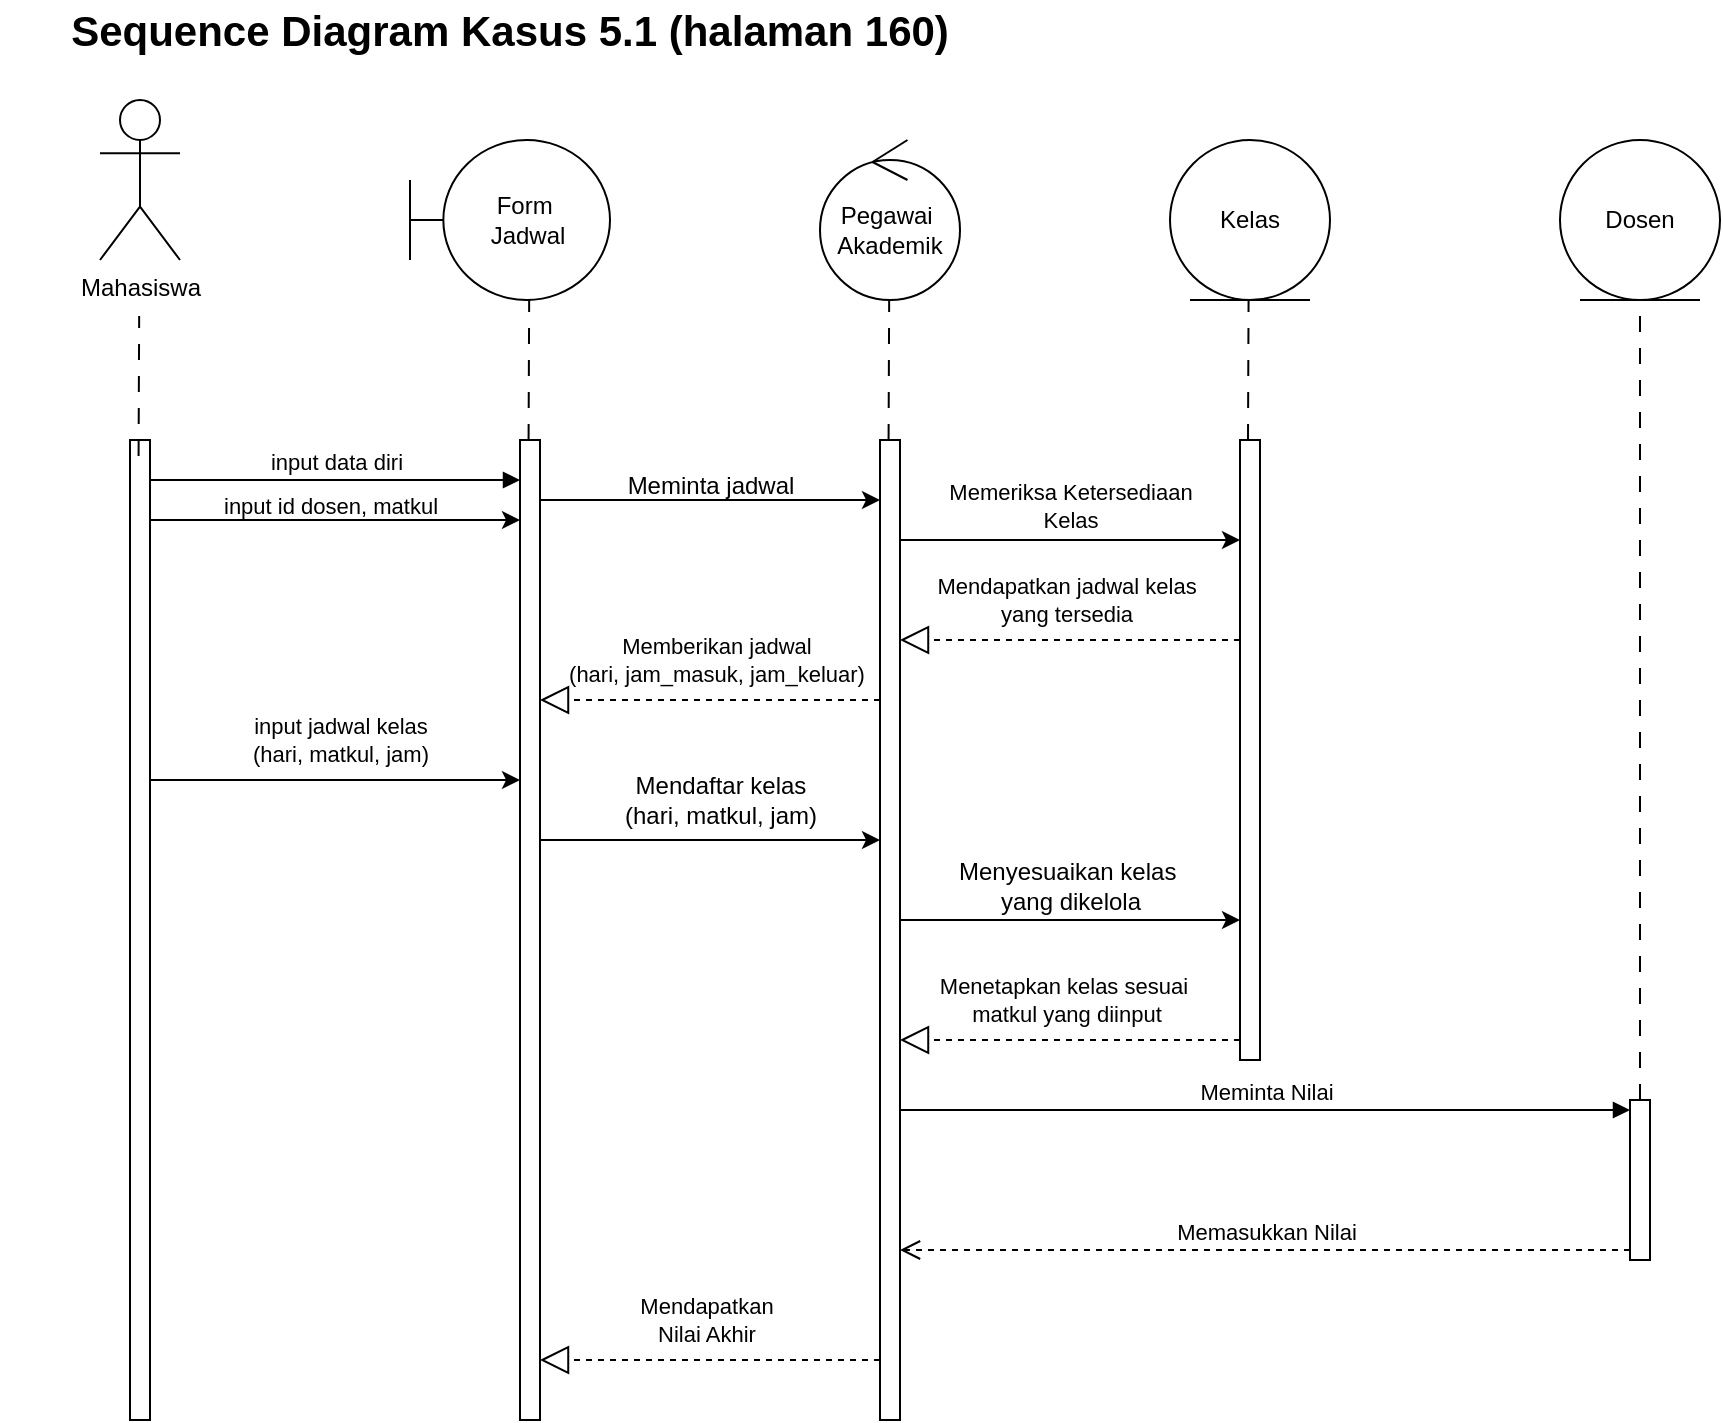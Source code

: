 <mxfile version="24.7.17">
  <diagram name="Page-1" id="8Wk2-DoJNb4jLC-KGF_D">
    <mxGraphModel grid="1" page="1" gridSize="10" guides="1" tooltips="1" connect="1" arrows="1" fold="1" pageScale="1" pageWidth="850" pageHeight="1100" math="0" shadow="0">
      <root>
        <mxCell id="0" />
        <mxCell id="1" parent="0" />
        <mxCell id="HB1kIh9-Rl0BIgUZgsyn-1" value="Mahasiswa" style="shape=umlActor;verticalLabelPosition=bottom;verticalAlign=top;html=1;" vertex="1" parent="1">
          <mxGeometry x="65" y="60" width="40" height="80" as="geometry" />
        </mxCell>
        <mxCell id="HB1kIh9-Rl0BIgUZgsyn-28" style="edgeStyle=orthogonalEdgeStyle;rounded=0;orthogonalLoop=1;jettySize=auto;html=1;curved=0;" edge="1" parent="1">
          <mxGeometry relative="1" as="geometry">
            <mxPoint x="90" y="400" as="sourcePoint" />
            <mxPoint x="275" y="400" as="targetPoint" />
          </mxGeometry>
        </mxCell>
        <mxCell id="HB1kIh9-Rl0BIgUZgsyn-4" value="" style="html=1;points=[[0,0,0,0,5],[0,1,0,0,-5],[1,0,0,0,5],[1,1,0,0,-5]];perimeter=orthogonalPerimeter;outlineConnect=0;targetShapes=umlLifeline;portConstraint=eastwest;newEdgeStyle={&quot;curved&quot;:0,&quot;rounded&quot;:0};" vertex="1" parent="1">
          <mxGeometry x="80" y="230" width="10" height="490" as="geometry" />
        </mxCell>
        <mxCell id="HB1kIh9-Rl0BIgUZgsyn-5" value="input data diri" style="html=1;verticalAlign=bottom;endArrow=block;curved=0;rounded=0;" edge="1" parent="1" target="HB1kIh9-Rl0BIgUZgsyn-6">
          <mxGeometry width="80" relative="1" as="geometry">
            <mxPoint x="90" y="250" as="sourcePoint" />
            <mxPoint x="170" y="250" as="targetPoint" />
          </mxGeometry>
        </mxCell>
        <mxCell id="HB1kIh9-Rl0BIgUZgsyn-30" style="edgeStyle=orthogonalEdgeStyle;rounded=0;orthogonalLoop=1;jettySize=auto;html=1;curved=0;" edge="1" parent="1">
          <mxGeometry relative="1" as="geometry">
            <mxPoint x="285" y="430" as="sourcePoint" />
            <mxPoint x="455" y="430" as="targetPoint" />
          </mxGeometry>
        </mxCell>
        <mxCell id="HB1kIh9-Rl0BIgUZgsyn-6" value="" style="html=1;points=[[0,0,0,0,5],[0,1,0,0,-5],[1,0,0,0,5],[1,1,0,0,-5]];perimeter=orthogonalPerimeter;outlineConnect=0;targetShapes=umlLifeline;portConstraint=eastwest;newEdgeStyle={&quot;curved&quot;:0,&quot;rounded&quot;:0};" vertex="1" parent="1">
          <mxGeometry x="275" y="230" width="10" height="490" as="geometry" />
        </mxCell>
        <mxCell id="HB1kIh9-Rl0BIgUZgsyn-7" value="Form&amp;nbsp;&lt;br&gt;Jadwal" style="shape=umlBoundary;whiteSpace=wrap;html=1;" vertex="1" parent="1">
          <mxGeometry x="220" y="80" width="100" height="80" as="geometry" />
        </mxCell>
        <mxCell id="HB1kIh9-Rl0BIgUZgsyn-8" value="Pegawai&amp;nbsp;&lt;div&gt;Akademik&lt;/div&gt;" style="ellipse;shape=umlControl;whiteSpace=wrap;html=1;" vertex="1" parent="1">
          <mxGeometry x="425" y="80" width="70" height="80" as="geometry" />
        </mxCell>
        <mxCell id="HB1kIh9-Rl0BIgUZgsyn-9" value="Kelas" style="ellipse;shape=umlEntity;whiteSpace=wrap;html=1;" vertex="1" parent="1">
          <mxGeometry x="600" y="80" width="80" height="80" as="geometry" />
        </mxCell>
        <mxCell id="HB1kIh9-Rl0BIgUZgsyn-10" value="" style="html=1;points=[[0,0,0,0,5],[0,1,0,0,-5],[1,0,0,0,5],[1,1,0,0,-5]];perimeter=orthogonalPerimeter;outlineConnect=0;targetShapes=umlLifeline;portConstraint=eastwest;newEdgeStyle={&quot;curved&quot;:0,&quot;rounded&quot;:0};" vertex="1" parent="1">
          <mxGeometry x="455" y="230" width="10" height="490" as="geometry" />
        </mxCell>
        <mxCell id="HB1kIh9-Rl0BIgUZgsyn-11" value="" style="html=1;points=[[0,0,0,0,5],[0,1,0,0,-5],[1,0,0,0,5],[1,1,0,0,-5]];perimeter=orthogonalPerimeter;outlineConnect=0;targetShapes=umlLifeline;portConstraint=eastwest;newEdgeStyle={&quot;curved&quot;:0,&quot;rounded&quot;:0};" vertex="1" parent="1">
          <mxGeometry x="635" y="230" width="10" height="310" as="geometry" />
        </mxCell>
        <mxCell id="HB1kIh9-Rl0BIgUZgsyn-12" style="rounded=0;orthogonalLoop=1;jettySize=auto;html=1;" edge="1" parent="1" target="HB1kIh9-Rl0BIgUZgsyn-6">
          <mxGeometry relative="1" as="geometry">
            <mxPoint x="90" y="270" as="sourcePoint" />
            <mxPoint x="270" y="270" as="targetPoint" />
          </mxGeometry>
        </mxCell>
        <mxCell id="HB1kIh9-Rl0BIgUZgsyn-13" value="input id dosen, matkul" style="text;html=1;align=center;verticalAlign=middle;resizable=0;points=[];autosize=1;strokeColor=none;fillColor=none;fontSize=11;" vertex="1" parent="1">
          <mxGeometry x="115" y="248" width="130" height="30" as="geometry" />
        </mxCell>
        <mxCell id="HB1kIh9-Rl0BIgUZgsyn-15" style="edgeStyle=orthogonalEdgeStyle;rounded=0;orthogonalLoop=1;jettySize=auto;html=1;curved=0;" edge="1" parent="1" source="HB1kIh9-Rl0BIgUZgsyn-6">
          <mxGeometry relative="1" as="geometry">
            <mxPoint x="290" y="270" as="sourcePoint" />
            <mxPoint x="455" y="260" as="targetPoint" />
            <Array as="points">
              <mxPoint x="455" y="260" />
            </Array>
          </mxGeometry>
        </mxCell>
        <mxCell id="HB1kIh9-Rl0BIgUZgsyn-16" value="Meminta jadwal" style="text;html=1;align=center;verticalAlign=middle;resizable=0;points=[];autosize=1;strokeColor=none;fillColor=none;" vertex="1" parent="1">
          <mxGeometry x="315" y="238" width="110" height="30" as="geometry" />
        </mxCell>
        <mxCell id="HB1kIh9-Rl0BIgUZgsyn-17" style="rounded=0;orthogonalLoop=1;jettySize=auto;html=1;" edge="1" parent="1" target="HB1kIh9-Rl0BIgUZgsyn-11">
          <mxGeometry relative="1" as="geometry">
            <mxPoint x="465" y="280" as="sourcePoint" />
            <mxPoint x="630" y="290" as="targetPoint" />
          </mxGeometry>
        </mxCell>
        <mxCell id="HB1kIh9-Rl0BIgUZgsyn-18" value="Memeriksa Ketersediaan&lt;div&gt;Kelas&lt;/div&gt;" style="edgeLabel;html=1;align=center;verticalAlign=middle;resizable=0;points=[];" connectable="0" vertex="1" parent="HB1kIh9-Rl0BIgUZgsyn-17">
          <mxGeometry x="0.01" y="4" relative="1" as="geometry">
            <mxPoint x="-1" y="-13" as="offset" />
          </mxGeometry>
        </mxCell>
        <mxCell id="HB1kIh9-Rl0BIgUZgsyn-20" value="" style="endArrow=block;dashed=1;endFill=0;endSize=12;html=1;rounded=0;" edge="1" parent="1" target="HB1kIh9-Rl0BIgUZgsyn-10">
          <mxGeometry width="160" relative="1" as="geometry">
            <mxPoint x="635" y="330.0" as="sourcePoint" />
            <mxPoint x="470" y="330" as="targetPoint" />
          </mxGeometry>
        </mxCell>
        <mxCell id="HB1kIh9-Rl0BIgUZgsyn-21" value="Mendapatkan jadwal kelas&lt;br&gt;yang tersedia" style="edgeLabel;html=1;align=center;verticalAlign=middle;resizable=0;points=[];" connectable="0" vertex="1" parent="HB1kIh9-Rl0BIgUZgsyn-20">
          <mxGeometry x="0.022" y="-9" relative="1" as="geometry">
            <mxPoint y="-11" as="offset" />
          </mxGeometry>
        </mxCell>
        <mxCell id="HB1kIh9-Rl0BIgUZgsyn-22" value="" style="endArrow=block;dashed=1;endFill=0;endSize=12;html=1;rounded=0;" edge="1" parent="1" target="HB1kIh9-Rl0BIgUZgsyn-6">
          <mxGeometry width="160" relative="1" as="geometry">
            <mxPoint x="455" y="360.0" as="sourcePoint" />
            <mxPoint x="290" y="360" as="targetPoint" />
          </mxGeometry>
        </mxCell>
        <mxCell id="HB1kIh9-Rl0BIgUZgsyn-23" value="Memberikan jadwal&lt;div&gt;(hari, jam_masuk, jam_keluar)&lt;/div&gt;" style="edgeLabel;html=1;align=center;verticalAlign=middle;resizable=0;points=[];" connectable="0" vertex="1" parent="HB1kIh9-Rl0BIgUZgsyn-22">
          <mxGeometry x="-0.01" y="-9" relative="1" as="geometry">
            <mxPoint x="2" y="-11" as="offset" />
          </mxGeometry>
        </mxCell>
        <mxCell id="HB1kIh9-Rl0BIgUZgsyn-24" value="Dosen" style="ellipse;shape=umlEntity;whiteSpace=wrap;html=1;" vertex="1" parent="1">
          <mxGeometry x="795" y="80" width="80" height="80" as="geometry" />
        </mxCell>
        <mxCell id="HB1kIh9-Rl0BIgUZgsyn-29" value="input jadwal kelas&lt;div style=&quot;font-size: 11px;&quot;&gt;(hari, matkul, jam)&lt;/div&gt;" style="text;html=1;align=center;verticalAlign=middle;resizable=0;points=[];autosize=1;strokeColor=none;fillColor=none;fontSize=11;" vertex="1" parent="1">
          <mxGeometry x="130" y="360" width="110" height="40" as="geometry" />
        </mxCell>
        <mxCell id="HB1kIh9-Rl0BIgUZgsyn-31" value="Mendaftar kelas&lt;div&gt;(hari, matkul, jam)&lt;/div&gt;" style="text;html=1;align=center;verticalAlign=middle;resizable=0;points=[];autosize=1;strokeColor=none;fillColor=none;" vertex="1" parent="1">
          <mxGeometry x="315" y="390" width="120" height="40" as="geometry" />
        </mxCell>
        <mxCell id="HB1kIh9-Rl0BIgUZgsyn-32" style="edgeStyle=orthogonalEdgeStyle;rounded=0;orthogonalLoop=1;jettySize=auto;html=1;curved=0;exitX=1;exitY=1;exitDx=0;exitDy=-5;exitPerimeter=0;entryX=0;entryY=1;entryDx=0;entryDy=-5;entryPerimeter=0;" edge="1" parent="1">
          <mxGeometry relative="1" as="geometry">
            <mxPoint x="465" y="470" as="sourcePoint" />
            <mxPoint x="635" y="470" as="targetPoint" />
          </mxGeometry>
        </mxCell>
        <mxCell id="HB1kIh9-Rl0BIgUZgsyn-33" value="Menyesuaikan kelas&amp;nbsp;&lt;div&gt;yang dikelola&lt;/div&gt;" style="text;html=1;align=center;verticalAlign=middle;resizable=0;points=[];autosize=1;strokeColor=none;fillColor=none;" vertex="1" parent="1">
          <mxGeometry x="480" y="433" width="140" height="40" as="geometry" />
        </mxCell>
        <mxCell id="HB1kIh9-Rl0BIgUZgsyn-40" value="" style="html=1;points=[[0,0,0,0,5],[0,1,0,0,-5],[1,0,0,0,5],[1,1,0,0,-5]];perimeter=orthogonalPerimeter;outlineConnect=0;targetShapes=umlLifeline;portConstraint=eastwest;newEdgeStyle={&quot;curved&quot;:0,&quot;rounded&quot;:0};" vertex="1" parent="1">
          <mxGeometry x="830" y="560" width="10" height="80" as="geometry" />
        </mxCell>
        <mxCell id="HB1kIh9-Rl0BIgUZgsyn-41" value="Meminta Nilai" style="html=1;verticalAlign=bottom;endArrow=block;curved=0;rounded=0;entryX=0;entryY=0;entryDx=0;entryDy=5;" edge="1" parent="1" source="HB1kIh9-Rl0BIgUZgsyn-10" target="HB1kIh9-Rl0BIgUZgsyn-40">
          <mxGeometry relative="1" as="geometry">
            <mxPoint x="645" y="565" as="sourcePoint" />
          </mxGeometry>
        </mxCell>
        <mxCell id="HB1kIh9-Rl0BIgUZgsyn-42" value="Memasukkan Nilai" style="html=1;verticalAlign=bottom;endArrow=open;dashed=1;endSize=8;curved=0;rounded=0;exitX=0;exitY=1;exitDx=0;exitDy=-5;" edge="1" parent="1" source="HB1kIh9-Rl0BIgUZgsyn-40" target="HB1kIh9-Rl0BIgUZgsyn-10">
          <mxGeometry relative="1" as="geometry">
            <mxPoint x="645" y="635" as="targetPoint" />
          </mxGeometry>
        </mxCell>
        <mxCell id="HB1kIh9-Rl0BIgUZgsyn-44" value="" style="endArrow=block;dashed=1;endFill=0;endSize=12;html=1;rounded=0;" edge="1" parent="1">
          <mxGeometry width="160" relative="1" as="geometry">
            <mxPoint x="635" y="530" as="sourcePoint" />
            <mxPoint x="465" y="530" as="targetPoint" />
          </mxGeometry>
        </mxCell>
        <mxCell id="HB1kIh9-Rl0BIgUZgsyn-45" value="Menetapkan kelas sesuai&amp;nbsp;&lt;div&gt;matkul yang diinput&lt;/div&gt;" style="edgeLabel;html=1;align=center;verticalAlign=middle;resizable=0;points=[];" connectable="0" vertex="1" parent="HB1kIh9-Rl0BIgUZgsyn-44">
          <mxGeometry x="0.022" y="-9" relative="1" as="geometry">
            <mxPoint y="-11" as="offset" />
          </mxGeometry>
        </mxCell>
        <mxCell id="HB1kIh9-Rl0BIgUZgsyn-48" value="" style="endArrow=block;dashed=1;endFill=0;endSize=12;html=1;rounded=0;" edge="1" parent="1">
          <mxGeometry width="160" relative="1" as="geometry">
            <mxPoint x="455" y="690" as="sourcePoint" />
            <mxPoint x="285" y="690" as="targetPoint" />
          </mxGeometry>
        </mxCell>
        <mxCell id="HB1kIh9-Rl0BIgUZgsyn-49" value="Mendapatkan&lt;div&gt;Nilai Akhir&lt;/div&gt;" style="edgeLabel;html=1;align=center;verticalAlign=middle;resizable=0;points=[];" connectable="0" vertex="1" parent="HB1kIh9-Rl0BIgUZgsyn-48">
          <mxGeometry x="0.022" y="-9" relative="1" as="geometry">
            <mxPoint y="-11" as="offset" />
          </mxGeometry>
        </mxCell>
        <mxCell id="HB1kIh9-Rl0BIgUZgsyn-51" value="" style="endArrow=none;html=1;rounded=0;entryX=0.5;entryY=1;entryDx=0;entryDy=0;dashed=1;dashPattern=8 8;" edge="1" parent="1" source="HB1kIh9-Rl0BIgUZgsyn-40" target="HB1kIh9-Rl0BIgUZgsyn-24">
          <mxGeometry width="50" height="50" relative="1" as="geometry">
            <mxPoint x="830" y="560" as="sourcePoint" />
            <mxPoint x="830" y="160" as="targetPoint" />
          </mxGeometry>
        </mxCell>
        <mxCell id="HB1kIh9-Rl0BIgUZgsyn-52" value="" style="endArrow=none;html=1;rounded=0;entryX=0.5;entryY=1;entryDx=0;entryDy=0;dashed=1;dashPattern=8 8;" edge="1" parent="1">
          <mxGeometry width="50" height="50" relative="1" as="geometry">
            <mxPoint x="639" y="230" as="sourcePoint" />
            <mxPoint x="639.29" y="160" as="targetPoint" />
          </mxGeometry>
        </mxCell>
        <mxCell id="HB1kIh9-Rl0BIgUZgsyn-54" value="" style="endArrow=none;html=1;rounded=0;entryX=0.5;entryY=1;entryDx=0;entryDy=0;dashed=1;dashPattern=8 8;" edge="1" parent="1">
          <mxGeometry width="50" height="50" relative="1" as="geometry">
            <mxPoint x="459.29" y="230" as="sourcePoint" />
            <mxPoint x="459.58" y="160" as="targetPoint" />
          </mxGeometry>
        </mxCell>
        <mxCell id="HB1kIh9-Rl0BIgUZgsyn-55" value="" style="endArrow=none;html=1;rounded=0;entryX=0.5;entryY=1;entryDx=0;entryDy=0;dashed=1;dashPattern=8 8;" edge="1" parent="1">
          <mxGeometry width="50" height="50" relative="1" as="geometry">
            <mxPoint x="279.29" y="230" as="sourcePoint" />
            <mxPoint x="279.58" y="160" as="targetPoint" />
          </mxGeometry>
        </mxCell>
        <mxCell id="HB1kIh9-Rl0BIgUZgsyn-56" value="" style="endArrow=none;html=1;rounded=0;entryX=0.5;entryY=1;entryDx=0;entryDy=0;dashed=1;dashPattern=8 8;" edge="1" parent="1">
          <mxGeometry width="50" height="50" relative="1" as="geometry">
            <mxPoint x="84.29" y="238" as="sourcePoint" />
            <mxPoint x="84.58" y="168" as="targetPoint" />
          </mxGeometry>
        </mxCell>
        <mxCell id="HB1kIh9-Rl0BIgUZgsyn-59" value="Sequence Diagram Kasus 5.1 (halaman 160)" style="text;html=1;align=center;verticalAlign=middle;whiteSpace=wrap;rounded=0;fontSize=21;fontStyle=1" vertex="1" parent="1">
          <mxGeometry x="15" y="10" width="510" height="30" as="geometry" />
        </mxCell>
      </root>
    </mxGraphModel>
  </diagram>
</mxfile>
